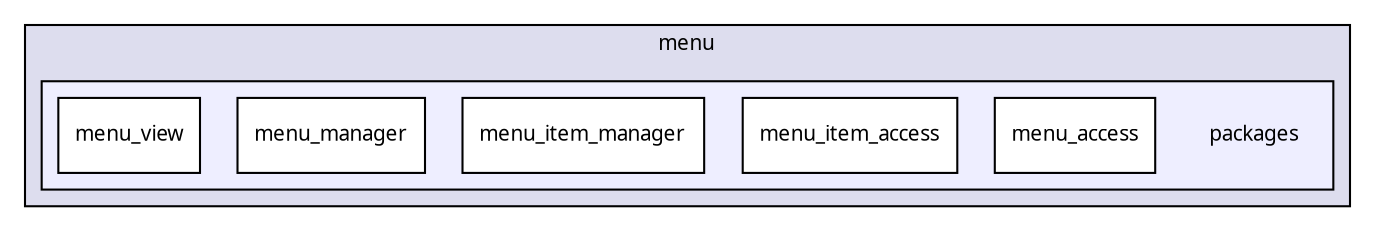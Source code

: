 digraph "packages/menu/packages/" {
  compound=true
  node [ fontsize="10", fontname="FreeSans.ttf"];
  edge [ labelfontsize="10", labelfontname="FreeSans.ttf"];
  subgraph clusterdir_87711905662b8a72ff742dfd2b6f7d00 {
    graph [ bgcolor="#ddddee", pencolor="black", label="menu" fontname="FreeSans.ttf", fontsize="10", URL="dir_87711905662b8a72ff742dfd2b6f7d00.html"]
  subgraph clusterdir_da6343c1e136b7d2ff4343f1820af44c {
    graph [ bgcolor="#eeeeff", pencolor="black", label="" URL="dir_da6343c1e136b7d2ff4343f1820af44c.html"];
    dir_da6343c1e136b7d2ff4343f1820af44c [shape=plaintext label="packages"];
    dir_df969ffe3ced8ad5adce43b94d0939c9 [shape=box label="menu_access" color="black" fillcolor="white" style="filled" URL="dir_df969ffe3ced8ad5adce43b94d0939c9.html"];
    dir_d016ef8b41cce0933a5b1e00ba833909 [shape=box label="menu_item_access" color="black" fillcolor="white" style="filled" URL="dir_d016ef8b41cce0933a5b1e00ba833909.html"];
    dir_dfd240807719f37697487241e492054e [shape=box label="menu_item_manager" color="black" fillcolor="white" style="filled" URL="dir_dfd240807719f37697487241e492054e.html"];
    dir_a41101f0a8a73fa99e8a3f1fef59c02b [shape=box label="menu_manager" color="black" fillcolor="white" style="filled" URL="dir_a41101f0a8a73fa99e8a3f1fef59c02b.html"];
    dir_05d6b315a477fd93a2b01c5de3b498e0 [shape=box label="menu_view" color="black" fillcolor="white" style="filled" URL="dir_05d6b315a477fd93a2b01c5de3b498e0.html"];
  }
  }
}

